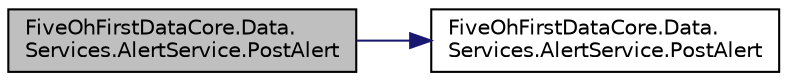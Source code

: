 digraph "FiveOhFirstDataCore.Data.Services.AlertService.PostAlert"
{
 // LATEX_PDF_SIZE
  edge [fontname="Helvetica",fontsize="10",labelfontname="Helvetica",labelfontsize="10"];
  node [fontname="Helvetica",fontsize="10",shape=record];
  rankdir="LR";
  Node1 [label="FiveOhFirstDataCore.Data.\lServices.AlertService.PostAlert",height=0.2,width=0.4,color="black", fillcolor="grey75", style="filled", fontcolor="black",tooltip="Post a new error alert."];
  Node1 -> Node2 [color="midnightblue",fontsize="10",style="solid",fontname="Helvetica"];
  Node2 [label="FiveOhFirstDataCore.Data.\lServices.AlertService.PostAlert",height=0.2,width=0.4,color="black", fillcolor="white", style="filled",URL="$class_five_oh_first_data_core_1_1_data_1_1_services_1_1_alert_service.html#adecf840977676f85033662ebd1d833ea",tooltip="Post a new alert."];
}

